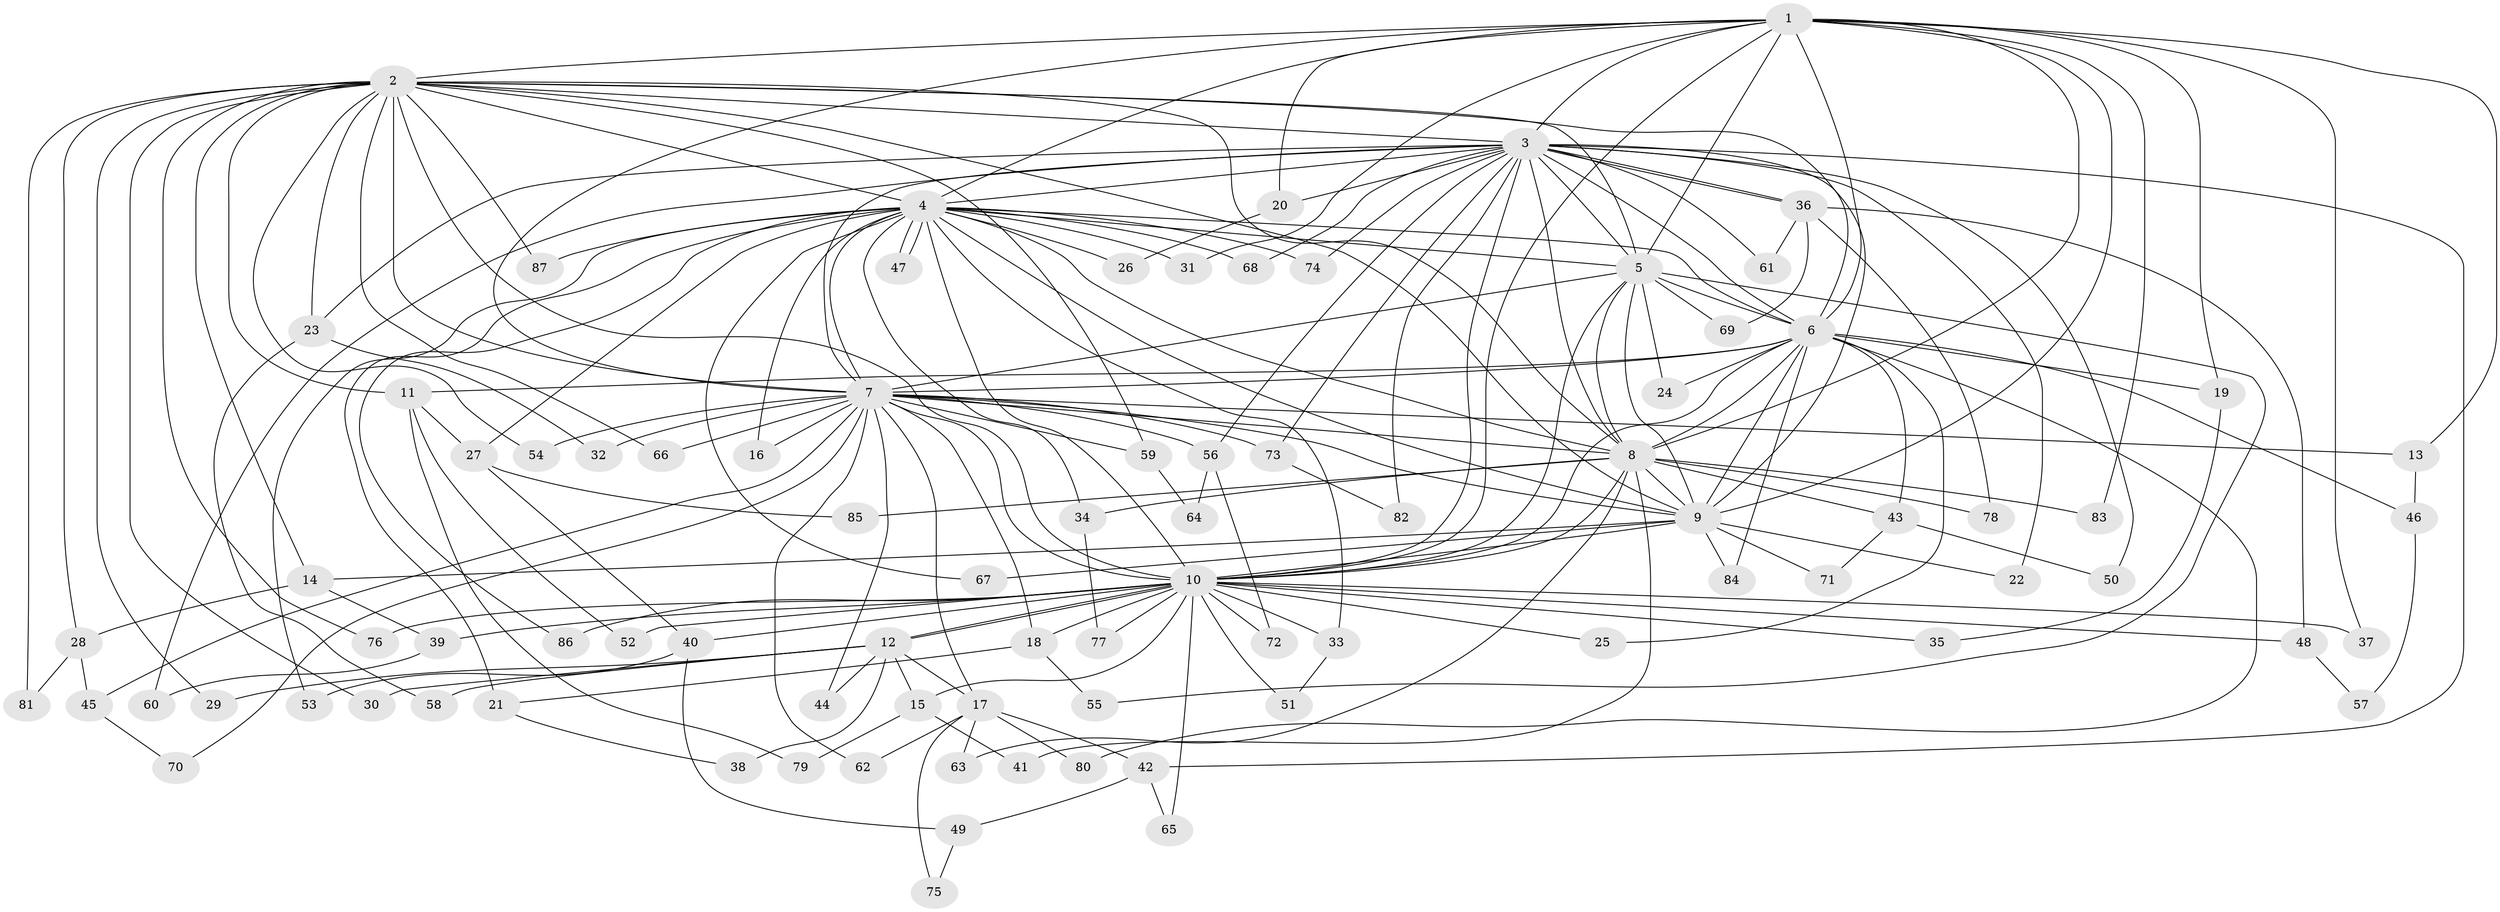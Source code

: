 // Generated by graph-tools (version 1.1) at 2025/25/03/09/25 03:25:43]
// undirected, 87 vertices, 199 edges
graph export_dot {
graph [start="1"]
  node [color=gray90,style=filled];
  1;
  2;
  3;
  4;
  5;
  6;
  7;
  8;
  9;
  10;
  11;
  12;
  13;
  14;
  15;
  16;
  17;
  18;
  19;
  20;
  21;
  22;
  23;
  24;
  25;
  26;
  27;
  28;
  29;
  30;
  31;
  32;
  33;
  34;
  35;
  36;
  37;
  38;
  39;
  40;
  41;
  42;
  43;
  44;
  45;
  46;
  47;
  48;
  49;
  50;
  51;
  52;
  53;
  54;
  55;
  56;
  57;
  58;
  59;
  60;
  61;
  62;
  63;
  64;
  65;
  66;
  67;
  68;
  69;
  70;
  71;
  72;
  73;
  74;
  75;
  76;
  77;
  78;
  79;
  80;
  81;
  82;
  83;
  84;
  85;
  86;
  87;
  1 -- 2;
  1 -- 3;
  1 -- 4;
  1 -- 5;
  1 -- 6;
  1 -- 7;
  1 -- 8;
  1 -- 9;
  1 -- 10;
  1 -- 13;
  1 -- 19;
  1 -- 20;
  1 -- 31;
  1 -- 37;
  1 -- 83;
  2 -- 3;
  2 -- 4;
  2 -- 5;
  2 -- 6;
  2 -- 7;
  2 -- 8;
  2 -- 9;
  2 -- 10;
  2 -- 11;
  2 -- 14;
  2 -- 23;
  2 -- 28;
  2 -- 29;
  2 -- 30;
  2 -- 54;
  2 -- 59;
  2 -- 66;
  2 -- 76;
  2 -- 81;
  2 -- 87;
  3 -- 4;
  3 -- 5;
  3 -- 6;
  3 -- 7;
  3 -- 8;
  3 -- 9;
  3 -- 10;
  3 -- 20;
  3 -- 22;
  3 -- 23;
  3 -- 36;
  3 -- 36;
  3 -- 42;
  3 -- 50;
  3 -- 56;
  3 -- 60;
  3 -- 61;
  3 -- 68;
  3 -- 73;
  3 -- 74;
  3 -- 82;
  4 -- 5;
  4 -- 6;
  4 -- 7;
  4 -- 8;
  4 -- 9;
  4 -- 10;
  4 -- 16;
  4 -- 21;
  4 -- 26;
  4 -- 27;
  4 -- 31;
  4 -- 33;
  4 -- 34;
  4 -- 47;
  4 -- 47;
  4 -- 53;
  4 -- 67;
  4 -- 68;
  4 -- 74;
  4 -- 86;
  4 -- 87;
  5 -- 6;
  5 -- 7;
  5 -- 8;
  5 -- 9;
  5 -- 10;
  5 -- 24;
  5 -- 55;
  5 -- 69;
  6 -- 7;
  6 -- 8;
  6 -- 9;
  6 -- 10;
  6 -- 11;
  6 -- 19;
  6 -- 24;
  6 -- 25;
  6 -- 43;
  6 -- 46;
  6 -- 80;
  6 -- 84;
  7 -- 8;
  7 -- 9;
  7 -- 10;
  7 -- 13;
  7 -- 16;
  7 -- 17;
  7 -- 18;
  7 -- 32;
  7 -- 44;
  7 -- 45;
  7 -- 54;
  7 -- 56;
  7 -- 59;
  7 -- 62;
  7 -- 66;
  7 -- 70;
  7 -- 73;
  8 -- 9;
  8 -- 10;
  8 -- 34;
  8 -- 41;
  8 -- 43;
  8 -- 63;
  8 -- 78;
  8 -- 83;
  8 -- 85;
  9 -- 10;
  9 -- 14;
  9 -- 22;
  9 -- 67;
  9 -- 71;
  9 -- 84;
  10 -- 12;
  10 -- 12;
  10 -- 15;
  10 -- 18;
  10 -- 25;
  10 -- 33;
  10 -- 35;
  10 -- 37;
  10 -- 39;
  10 -- 40;
  10 -- 48;
  10 -- 51;
  10 -- 52;
  10 -- 65;
  10 -- 72;
  10 -- 76;
  10 -- 77;
  10 -- 86;
  11 -- 27;
  11 -- 52;
  11 -- 79;
  12 -- 15;
  12 -- 17;
  12 -- 29;
  12 -- 30;
  12 -- 38;
  12 -- 44;
  12 -- 58;
  13 -- 46;
  14 -- 28;
  14 -- 39;
  15 -- 41;
  15 -- 79;
  17 -- 42;
  17 -- 62;
  17 -- 63;
  17 -- 75;
  17 -- 80;
  18 -- 21;
  18 -- 55;
  19 -- 35;
  20 -- 26;
  21 -- 38;
  23 -- 32;
  23 -- 58;
  27 -- 40;
  27 -- 85;
  28 -- 45;
  28 -- 81;
  33 -- 51;
  34 -- 77;
  36 -- 48;
  36 -- 61;
  36 -- 69;
  36 -- 78;
  39 -- 60;
  40 -- 49;
  40 -- 53;
  42 -- 49;
  42 -- 65;
  43 -- 50;
  43 -- 71;
  45 -- 70;
  46 -- 57;
  48 -- 57;
  49 -- 75;
  56 -- 64;
  56 -- 72;
  59 -- 64;
  73 -- 82;
}
